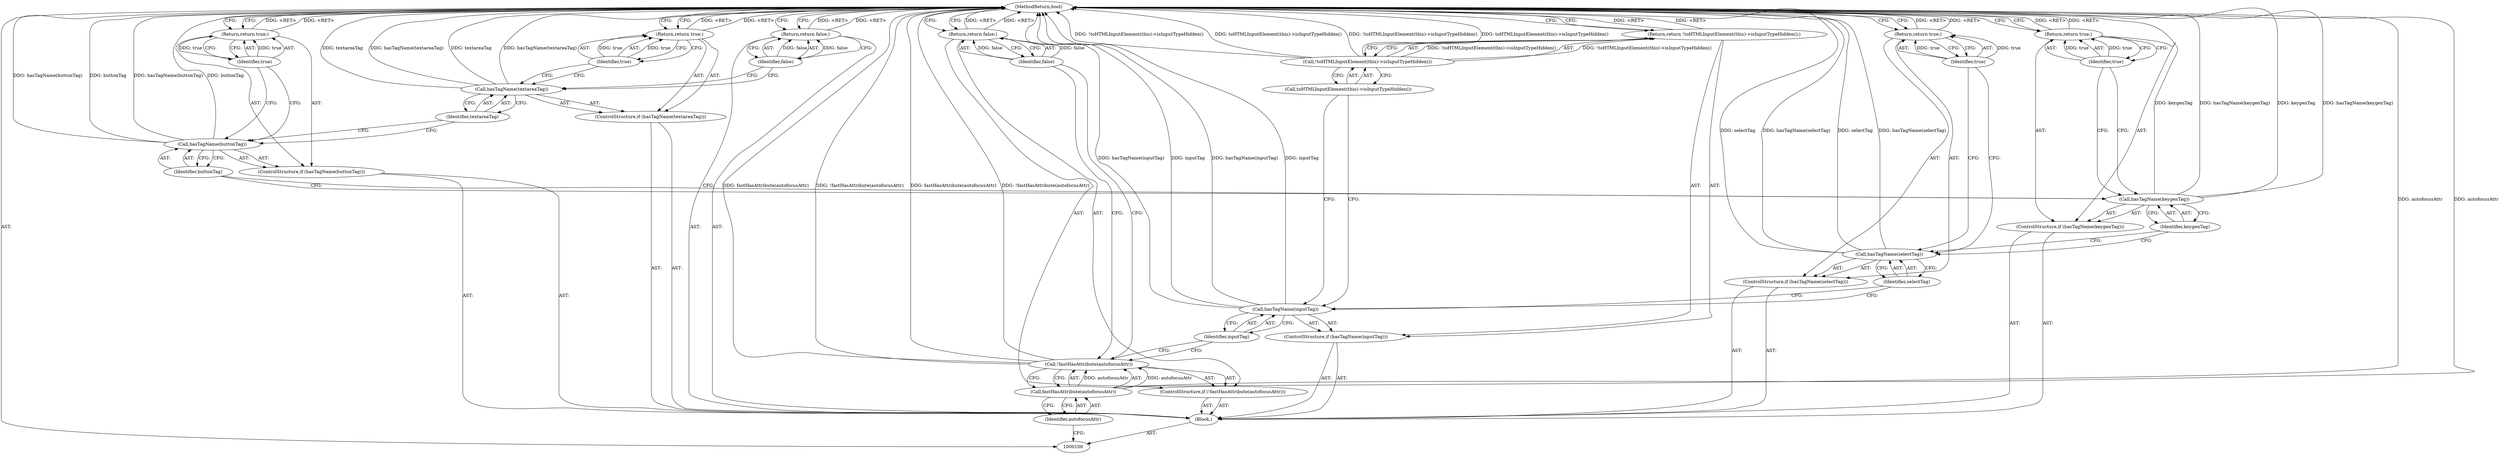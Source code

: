 digraph "1_Chrome_25f9415f43d607d3d01f542f067e3cc471983e6b" {
"1000136" [label="(MethodReturn,bool)"];
"1000123" [label="(Identifier,true)"];
"1000122" [label="(Return,return true;)"];
"1000126" [label="(Identifier,buttonTag)"];
"1000124" [label="(ControlStructure,if (hasTagName(buttonTag)))"];
"1000125" [label="(Call,hasTagName(buttonTag))"];
"1000128" [label="(Identifier,true)"];
"1000127" [label="(Return,return true;)"];
"1000131" [label="(Identifier,textareaTag)"];
"1000129" [label="(ControlStructure,if (hasTagName(textareaTag)))"];
"1000130" [label="(Call,hasTagName(textareaTag))"];
"1000133" [label="(Identifier,true)"];
"1000132" [label="(Return,return true;)"];
"1000135" [label="(Identifier,false)"];
"1000134" [label="(Return,return false;)"];
"1000101" [label="(Block,)"];
"1000105" [label="(Identifier,autofocusAttr)"];
"1000102" [label="(ControlStructure,if (!fastHasAttribute(autofocusAttr)))"];
"1000103" [label="(Call,!fastHasAttribute(autofocusAttr))"];
"1000104" [label="(Call,fastHasAttribute(autofocusAttr))"];
"1000107" [label="(Identifier,false)"];
"1000106" [label="(Return,return false;)"];
"1000110" [label="(Identifier,inputTag)"];
"1000108" [label="(ControlStructure,if (hasTagName(inputTag)))"];
"1000109" [label="(Call,hasTagName(inputTag))"];
"1000112" [label="(Call,!toHTMLInputElement(this)->isInputTypeHidden())"];
"1000113" [label="(Call,toHTMLInputElement(this)->isInputTypeHidden())"];
"1000111" [label="(Return,return !toHTMLInputElement(this)->isInputTypeHidden();)"];
"1000116" [label="(Identifier,selectTag)"];
"1000114" [label="(ControlStructure,if (hasTagName(selectTag)))"];
"1000115" [label="(Call,hasTagName(selectTag))"];
"1000118" [label="(Identifier,true)"];
"1000117" [label="(Return,return true;)"];
"1000121" [label="(Identifier,keygenTag)"];
"1000119" [label="(ControlStructure,if (hasTagName(keygenTag)))"];
"1000120" [label="(Call,hasTagName(keygenTag))"];
"1000136" -> "1000100"  [label="AST: "];
"1000136" -> "1000106"  [label="CFG: "];
"1000136" -> "1000111"  [label="CFG: "];
"1000136" -> "1000117"  [label="CFG: "];
"1000136" -> "1000122"  [label="CFG: "];
"1000136" -> "1000127"  [label="CFG: "];
"1000136" -> "1000132"  [label="CFG: "];
"1000136" -> "1000134"  [label="CFG: "];
"1000111" -> "1000136"  [label="DDG: <RET>"];
"1000125" -> "1000136"  [label="DDG: hasTagName(buttonTag)"];
"1000125" -> "1000136"  [label="DDG: buttonTag"];
"1000103" -> "1000136"  [label="DDG: fastHasAttribute(autofocusAttr)"];
"1000103" -> "1000136"  [label="DDG: !fastHasAttribute(autofocusAttr)"];
"1000104" -> "1000136"  [label="DDG: autofocusAttr"];
"1000112" -> "1000136"  [label="DDG: !toHTMLInputElement(this)->isInputTypeHidden()"];
"1000112" -> "1000136"  [label="DDG: toHTMLInputElement(this)->isInputTypeHidden()"];
"1000115" -> "1000136"  [label="DDG: selectTag"];
"1000115" -> "1000136"  [label="DDG: hasTagName(selectTag)"];
"1000109" -> "1000136"  [label="DDG: hasTagName(inputTag)"];
"1000109" -> "1000136"  [label="DDG: inputTag"];
"1000130" -> "1000136"  [label="DDG: textareaTag"];
"1000130" -> "1000136"  [label="DDG: hasTagName(textareaTag)"];
"1000120" -> "1000136"  [label="DDG: keygenTag"];
"1000120" -> "1000136"  [label="DDG: hasTagName(keygenTag)"];
"1000122" -> "1000136"  [label="DDG: <RET>"];
"1000106" -> "1000136"  [label="DDG: <RET>"];
"1000117" -> "1000136"  [label="DDG: <RET>"];
"1000134" -> "1000136"  [label="DDG: <RET>"];
"1000127" -> "1000136"  [label="DDG: <RET>"];
"1000132" -> "1000136"  [label="DDG: <RET>"];
"1000123" -> "1000122"  [label="AST: "];
"1000123" -> "1000120"  [label="CFG: "];
"1000122" -> "1000123"  [label="CFG: "];
"1000123" -> "1000122"  [label="DDG: true"];
"1000122" -> "1000119"  [label="AST: "];
"1000122" -> "1000123"  [label="CFG: "];
"1000123" -> "1000122"  [label="AST: "];
"1000136" -> "1000122"  [label="CFG: "];
"1000122" -> "1000136"  [label="DDG: <RET>"];
"1000123" -> "1000122"  [label="DDG: true"];
"1000126" -> "1000125"  [label="AST: "];
"1000126" -> "1000120"  [label="CFG: "];
"1000125" -> "1000126"  [label="CFG: "];
"1000124" -> "1000101"  [label="AST: "];
"1000125" -> "1000124"  [label="AST: "];
"1000127" -> "1000124"  [label="AST: "];
"1000125" -> "1000124"  [label="AST: "];
"1000125" -> "1000126"  [label="CFG: "];
"1000126" -> "1000125"  [label="AST: "];
"1000128" -> "1000125"  [label="CFG: "];
"1000131" -> "1000125"  [label="CFG: "];
"1000125" -> "1000136"  [label="DDG: hasTagName(buttonTag)"];
"1000125" -> "1000136"  [label="DDG: buttonTag"];
"1000128" -> "1000127"  [label="AST: "];
"1000128" -> "1000125"  [label="CFG: "];
"1000127" -> "1000128"  [label="CFG: "];
"1000128" -> "1000127"  [label="DDG: true"];
"1000127" -> "1000124"  [label="AST: "];
"1000127" -> "1000128"  [label="CFG: "];
"1000128" -> "1000127"  [label="AST: "];
"1000136" -> "1000127"  [label="CFG: "];
"1000127" -> "1000136"  [label="DDG: <RET>"];
"1000128" -> "1000127"  [label="DDG: true"];
"1000131" -> "1000130"  [label="AST: "];
"1000131" -> "1000125"  [label="CFG: "];
"1000130" -> "1000131"  [label="CFG: "];
"1000129" -> "1000101"  [label="AST: "];
"1000130" -> "1000129"  [label="AST: "];
"1000132" -> "1000129"  [label="AST: "];
"1000130" -> "1000129"  [label="AST: "];
"1000130" -> "1000131"  [label="CFG: "];
"1000131" -> "1000130"  [label="AST: "];
"1000133" -> "1000130"  [label="CFG: "];
"1000135" -> "1000130"  [label="CFG: "];
"1000130" -> "1000136"  [label="DDG: textareaTag"];
"1000130" -> "1000136"  [label="DDG: hasTagName(textareaTag)"];
"1000133" -> "1000132"  [label="AST: "];
"1000133" -> "1000130"  [label="CFG: "];
"1000132" -> "1000133"  [label="CFG: "];
"1000133" -> "1000132"  [label="DDG: true"];
"1000132" -> "1000129"  [label="AST: "];
"1000132" -> "1000133"  [label="CFG: "];
"1000133" -> "1000132"  [label="AST: "];
"1000136" -> "1000132"  [label="CFG: "];
"1000132" -> "1000136"  [label="DDG: <RET>"];
"1000133" -> "1000132"  [label="DDG: true"];
"1000135" -> "1000134"  [label="AST: "];
"1000135" -> "1000130"  [label="CFG: "];
"1000134" -> "1000135"  [label="CFG: "];
"1000135" -> "1000134"  [label="DDG: false"];
"1000134" -> "1000101"  [label="AST: "];
"1000134" -> "1000135"  [label="CFG: "];
"1000135" -> "1000134"  [label="AST: "];
"1000136" -> "1000134"  [label="CFG: "];
"1000134" -> "1000136"  [label="DDG: <RET>"];
"1000135" -> "1000134"  [label="DDG: false"];
"1000101" -> "1000100"  [label="AST: "];
"1000102" -> "1000101"  [label="AST: "];
"1000108" -> "1000101"  [label="AST: "];
"1000114" -> "1000101"  [label="AST: "];
"1000119" -> "1000101"  [label="AST: "];
"1000124" -> "1000101"  [label="AST: "];
"1000129" -> "1000101"  [label="AST: "];
"1000134" -> "1000101"  [label="AST: "];
"1000105" -> "1000104"  [label="AST: "];
"1000105" -> "1000100"  [label="CFG: "];
"1000104" -> "1000105"  [label="CFG: "];
"1000102" -> "1000101"  [label="AST: "];
"1000103" -> "1000102"  [label="AST: "];
"1000106" -> "1000102"  [label="AST: "];
"1000103" -> "1000102"  [label="AST: "];
"1000103" -> "1000104"  [label="CFG: "];
"1000104" -> "1000103"  [label="AST: "];
"1000107" -> "1000103"  [label="CFG: "];
"1000110" -> "1000103"  [label="CFG: "];
"1000103" -> "1000136"  [label="DDG: fastHasAttribute(autofocusAttr)"];
"1000103" -> "1000136"  [label="DDG: !fastHasAttribute(autofocusAttr)"];
"1000104" -> "1000103"  [label="DDG: autofocusAttr"];
"1000104" -> "1000103"  [label="AST: "];
"1000104" -> "1000105"  [label="CFG: "];
"1000105" -> "1000104"  [label="AST: "];
"1000103" -> "1000104"  [label="CFG: "];
"1000104" -> "1000136"  [label="DDG: autofocusAttr"];
"1000104" -> "1000103"  [label="DDG: autofocusAttr"];
"1000107" -> "1000106"  [label="AST: "];
"1000107" -> "1000103"  [label="CFG: "];
"1000106" -> "1000107"  [label="CFG: "];
"1000107" -> "1000106"  [label="DDG: false"];
"1000106" -> "1000102"  [label="AST: "];
"1000106" -> "1000107"  [label="CFG: "];
"1000107" -> "1000106"  [label="AST: "];
"1000136" -> "1000106"  [label="CFG: "];
"1000106" -> "1000136"  [label="DDG: <RET>"];
"1000107" -> "1000106"  [label="DDG: false"];
"1000110" -> "1000109"  [label="AST: "];
"1000110" -> "1000103"  [label="CFG: "];
"1000109" -> "1000110"  [label="CFG: "];
"1000108" -> "1000101"  [label="AST: "];
"1000109" -> "1000108"  [label="AST: "];
"1000111" -> "1000108"  [label="AST: "];
"1000109" -> "1000108"  [label="AST: "];
"1000109" -> "1000110"  [label="CFG: "];
"1000110" -> "1000109"  [label="AST: "];
"1000113" -> "1000109"  [label="CFG: "];
"1000116" -> "1000109"  [label="CFG: "];
"1000109" -> "1000136"  [label="DDG: hasTagName(inputTag)"];
"1000109" -> "1000136"  [label="DDG: inputTag"];
"1000112" -> "1000111"  [label="AST: "];
"1000112" -> "1000113"  [label="CFG: "];
"1000113" -> "1000112"  [label="AST: "];
"1000111" -> "1000112"  [label="CFG: "];
"1000112" -> "1000136"  [label="DDG: !toHTMLInputElement(this)->isInputTypeHidden()"];
"1000112" -> "1000136"  [label="DDG: toHTMLInputElement(this)->isInputTypeHidden()"];
"1000112" -> "1000111"  [label="DDG: !toHTMLInputElement(this)->isInputTypeHidden()"];
"1000113" -> "1000112"  [label="AST: "];
"1000113" -> "1000109"  [label="CFG: "];
"1000112" -> "1000113"  [label="CFG: "];
"1000111" -> "1000108"  [label="AST: "];
"1000111" -> "1000112"  [label="CFG: "];
"1000112" -> "1000111"  [label="AST: "];
"1000136" -> "1000111"  [label="CFG: "];
"1000111" -> "1000136"  [label="DDG: <RET>"];
"1000112" -> "1000111"  [label="DDG: !toHTMLInputElement(this)->isInputTypeHidden()"];
"1000116" -> "1000115"  [label="AST: "];
"1000116" -> "1000109"  [label="CFG: "];
"1000115" -> "1000116"  [label="CFG: "];
"1000114" -> "1000101"  [label="AST: "];
"1000115" -> "1000114"  [label="AST: "];
"1000117" -> "1000114"  [label="AST: "];
"1000115" -> "1000114"  [label="AST: "];
"1000115" -> "1000116"  [label="CFG: "];
"1000116" -> "1000115"  [label="AST: "];
"1000118" -> "1000115"  [label="CFG: "];
"1000121" -> "1000115"  [label="CFG: "];
"1000115" -> "1000136"  [label="DDG: selectTag"];
"1000115" -> "1000136"  [label="DDG: hasTagName(selectTag)"];
"1000118" -> "1000117"  [label="AST: "];
"1000118" -> "1000115"  [label="CFG: "];
"1000117" -> "1000118"  [label="CFG: "];
"1000118" -> "1000117"  [label="DDG: true"];
"1000117" -> "1000114"  [label="AST: "];
"1000117" -> "1000118"  [label="CFG: "];
"1000118" -> "1000117"  [label="AST: "];
"1000136" -> "1000117"  [label="CFG: "];
"1000117" -> "1000136"  [label="DDG: <RET>"];
"1000118" -> "1000117"  [label="DDG: true"];
"1000121" -> "1000120"  [label="AST: "];
"1000121" -> "1000115"  [label="CFG: "];
"1000120" -> "1000121"  [label="CFG: "];
"1000119" -> "1000101"  [label="AST: "];
"1000120" -> "1000119"  [label="AST: "];
"1000122" -> "1000119"  [label="AST: "];
"1000120" -> "1000119"  [label="AST: "];
"1000120" -> "1000121"  [label="CFG: "];
"1000121" -> "1000120"  [label="AST: "];
"1000123" -> "1000120"  [label="CFG: "];
"1000126" -> "1000120"  [label="CFG: "];
"1000120" -> "1000136"  [label="DDG: keygenTag"];
"1000120" -> "1000136"  [label="DDG: hasTagName(keygenTag)"];
}
